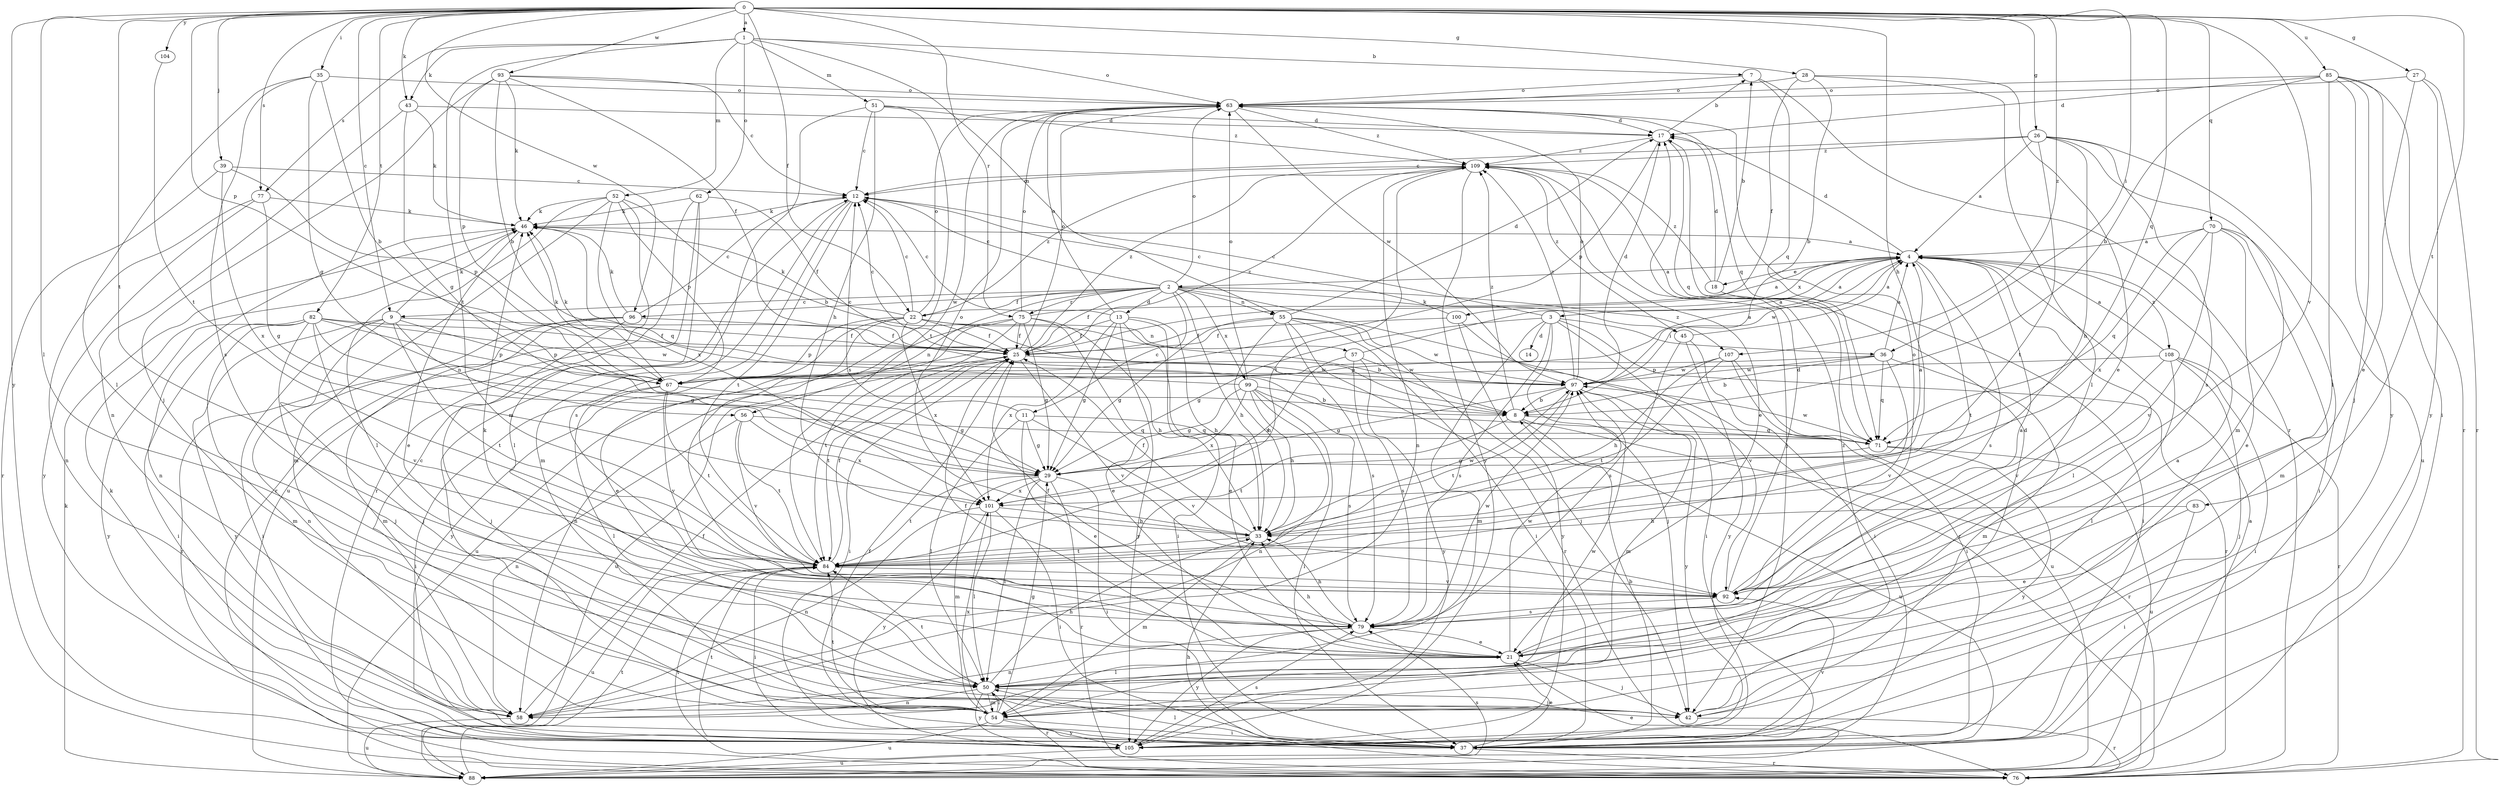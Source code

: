 strict digraph  {
0;
1;
2;
3;
4;
7;
8;
9;
11;
12;
13;
14;
17;
18;
21;
22;
25;
26;
27;
28;
29;
33;
35;
36;
37;
39;
42;
43;
45;
46;
50;
51;
52;
54;
55;
56;
57;
58;
62;
63;
67;
70;
71;
75;
76;
77;
79;
82;
83;
84;
85;
88;
92;
93;
96;
97;
99;
100;
101;
104;
105;
107;
108;
109;
0 -> 1  [label=a];
0 -> 9  [label=c];
0 -> 22  [label=f];
0 -> 26  [label=g];
0 -> 27  [label=g];
0 -> 28  [label=g];
0 -> 33  [label=h];
0 -> 35  [label=i];
0 -> 36  [label=i];
0 -> 39  [label=j];
0 -> 43  [label=k];
0 -> 50  [label=l];
0 -> 67  [label=p];
0 -> 70  [label=q];
0 -> 71  [label=q];
0 -> 75  [label=r];
0 -> 77  [label=s];
0 -> 82  [label=t];
0 -> 83  [label=t];
0 -> 84  [label=t];
0 -> 85  [label=u];
0 -> 92  [label=v];
0 -> 93  [label=w];
0 -> 96  [label=w];
0 -> 104  [label=y];
0 -> 105  [label=y];
0 -> 107  [label=z];
1 -> 7  [label=b];
1 -> 43  [label=k];
1 -> 51  [label=m];
1 -> 52  [label=m];
1 -> 55  [label=n];
1 -> 62  [label=o];
1 -> 63  [label=o];
1 -> 77  [label=s];
1 -> 84  [label=t];
2 -> 9  [label=c];
2 -> 11  [label=c];
2 -> 12  [label=c];
2 -> 13  [label=d];
2 -> 22  [label=f];
2 -> 25  [label=f];
2 -> 33  [label=h];
2 -> 45  [label=k];
2 -> 55  [label=n];
2 -> 56  [label=n];
2 -> 63  [label=o];
2 -> 75  [label=r];
2 -> 76  [label=r];
2 -> 96  [label=w];
2 -> 99  [label=x];
2 -> 107  [label=z];
3 -> 12  [label=c];
3 -> 14  [label=d];
3 -> 29  [label=g];
3 -> 36  [label=i];
3 -> 37  [label=i];
3 -> 42  [label=j];
3 -> 54  [label=m];
3 -> 76  [label=r];
3 -> 79  [label=s];
4 -> 2  [label=a];
4 -> 3  [label=a];
4 -> 17  [label=d];
4 -> 18  [label=e];
4 -> 50  [label=l];
4 -> 79  [label=s];
4 -> 84  [label=t];
4 -> 97  [label=w];
4 -> 100  [label=x];
4 -> 108  [label=z];
7 -> 63  [label=o];
7 -> 71  [label=q];
7 -> 76  [label=r];
8 -> 71  [label=q];
8 -> 76  [label=r];
8 -> 84  [label=t];
8 -> 88  [label=u];
8 -> 109  [label=z];
9 -> 25  [label=f];
9 -> 37  [label=i];
9 -> 42  [label=j];
9 -> 46  [label=k];
9 -> 56  [label=n];
9 -> 67  [label=p];
9 -> 84  [label=t];
9 -> 105  [label=y];
11 -> 12  [label=c];
11 -> 21  [label=e];
11 -> 29  [label=g];
11 -> 50  [label=l];
11 -> 71  [label=q];
11 -> 92  [label=v];
12 -> 46  [label=k];
12 -> 54  [label=m];
12 -> 79  [label=s];
12 -> 84  [label=t];
13 -> 12  [label=c];
13 -> 21  [label=e];
13 -> 25  [label=f];
13 -> 29  [label=g];
13 -> 33  [label=h];
13 -> 37  [label=i];
13 -> 63  [label=o];
13 -> 101  [label=x];
13 -> 105  [label=y];
17 -> 7  [label=b];
17 -> 67  [label=p];
17 -> 71  [label=q];
17 -> 109  [label=z];
18 -> 7  [label=b];
18 -> 17  [label=d];
18 -> 37  [label=i];
18 -> 109  [label=z];
21 -> 4  [label=a];
21 -> 25  [label=f];
21 -> 33  [label=h];
21 -> 42  [label=j];
21 -> 50  [label=l];
21 -> 97  [label=w];
22 -> 8  [label=b];
22 -> 12  [label=c];
22 -> 21  [label=e];
22 -> 25  [label=f];
22 -> 46  [label=k];
22 -> 57  [label=n];
22 -> 63  [label=o];
22 -> 67  [label=p];
22 -> 101  [label=x];
22 -> 105  [label=y];
22 -> 109  [label=z];
25 -> 12  [label=c];
25 -> 37  [label=i];
25 -> 63  [label=o];
25 -> 84  [label=t];
25 -> 88  [label=u];
25 -> 92  [label=v];
25 -> 97  [label=w];
25 -> 109  [label=z];
26 -> 4  [label=a];
26 -> 12  [label=c];
26 -> 33  [label=h];
26 -> 54  [label=m];
26 -> 79  [label=s];
26 -> 84  [label=t];
26 -> 88  [label=u];
26 -> 109  [label=z];
27 -> 21  [label=e];
27 -> 63  [label=o];
27 -> 76  [label=r];
27 -> 105  [label=y];
28 -> 8  [label=b];
28 -> 21  [label=e];
28 -> 25  [label=f];
28 -> 50  [label=l];
28 -> 63  [label=o];
29 -> 4  [label=a];
29 -> 37  [label=i];
29 -> 50  [label=l];
29 -> 54  [label=m];
29 -> 76  [label=r];
29 -> 84  [label=t];
29 -> 101  [label=x];
33 -> 25  [label=f];
33 -> 54  [label=m];
33 -> 63  [label=o];
33 -> 84  [label=t];
33 -> 97  [label=w];
35 -> 8  [label=b];
35 -> 29  [label=g];
35 -> 50  [label=l];
35 -> 63  [label=o];
35 -> 79  [label=s];
36 -> 4  [label=a];
36 -> 8  [label=b];
36 -> 54  [label=m];
36 -> 67  [label=p];
36 -> 71  [label=q];
36 -> 92  [label=v];
36 -> 97  [label=w];
37 -> 8  [label=b];
37 -> 21  [label=e];
37 -> 25  [label=f];
37 -> 50  [label=l];
37 -> 76  [label=r];
39 -> 12  [label=c];
39 -> 67  [label=p];
39 -> 76  [label=r];
39 -> 101  [label=x];
42 -> 17  [label=d];
42 -> 76  [label=r];
42 -> 109  [label=z];
43 -> 17  [label=d];
43 -> 29  [label=g];
43 -> 46  [label=k];
43 -> 58  [label=n];
45 -> 4  [label=a];
45 -> 37  [label=i];
45 -> 79  [label=s];
45 -> 105  [label=y];
45 -> 109  [label=z];
46 -> 4  [label=a];
46 -> 21  [label=e];
46 -> 58  [label=n];
46 -> 71  [label=q];
50 -> 33  [label=h];
50 -> 42  [label=j];
50 -> 54  [label=m];
50 -> 58  [label=n];
50 -> 76  [label=r];
50 -> 84  [label=t];
50 -> 105  [label=y];
51 -> 12  [label=c];
51 -> 17  [label=d];
51 -> 33  [label=h];
51 -> 54  [label=m];
51 -> 79  [label=s];
51 -> 109  [label=z];
52 -> 8  [label=b];
52 -> 46  [label=k];
52 -> 50  [label=l];
52 -> 54  [label=m];
52 -> 67  [label=p];
52 -> 76  [label=r];
52 -> 101  [label=x];
54 -> 29  [label=g];
54 -> 37  [label=i];
54 -> 50  [label=l];
54 -> 84  [label=t];
54 -> 88  [label=u];
54 -> 101  [label=x];
54 -> 105  [label=y];
55 -> 17  [label=d];
55 -> 25  [label=f];
55 -> 29  [label=g];
55 -> 33  [label=h];
55 -> 37  [label=i];
55 -> 42  [label=j];
55 -> 76  [label=r];
55 -> 79  [label=s];
55 -> 97  [label=w];
56 -> 58  [label=n];
56 -> 71  [label=q];
56 -> 84  [label=t];
56 -> 92  [label=v];
56 -> 101  [label=x];
57 -> 4  [label=a];
57 -> 79  [label=s];
57 -> 97  [label=w];
57 -> 101  [label=x];
57 -> 105  [label=y];
58 -> 12  [label=c];
58 -> 25  [label=f];
58 -> 88  [label=u];
58 -> 97  [label=w];
62 -> 25  [label=f];
62 -> 46  [label=k];
62 -> 50  [label=l];
62 -> 76  [label=r];
62 -> 88  [label=u];
63 -> 17  [label=d];
63 -> 71  [label=q];
63 -> 84  [label=t];
63 -> 97  [label=w];
63 -> 109  [label=z];
67 -> 4  [label=a];
67 -> 29  [label=g];
67 -> 37  [label=i];
67 -> 46  [label=k];
67 -> 50  [label=l];
67 -> 84  [label=t];
67 -> 92  [label=v];
67 -> 109  [label=z];
70 -> 4  [label=a];
70 -> 21  [label=e];
70 -> 37  [label=i];
70 -> 54  [label=m];
70 -> 71  [label=q];
70 -> 92  [label=v];
70 -> 101  [label=x];
71 -> 29  [label=g];
71 -> 88  [label=u];
71 -> 97  [label=w];
71 -> 105  [label=y];
75 -> 4  [label=a];
75 -> 21  [label=e];
75 -> 25  [label=f];
75 -> 29  [label=g];
75 -> 33  [label=h];
75 -> 58  [label=n];
75 -> 63  [label=o];
75 -> 84  [label=t];
75 -> 88  [label=u];
76 -> 33  [label=h];
76 -> 84  [label=t];
77 -> 29  [label=g];
77 -> 46  [label=k];
77 -> 58  [label=n];
77 -> 105  [label=y];
79 -> 21  [label=e];
79 -> 25  [label=f];
79 -> 33  [label=h];
79 -> 46  [label=k];
79 -> 58  [label=n];
79 -> 97  [label=w];
79 -> 105  [label=y];
82 -> 25  [label=f];
82 -> 29  [label=g];
82 -> 37  [label=i];
82 -> 42  [label=j];
82 -> 54  [label=m];
82 -> 67  [label=p];
82 -> 92  [label=v];
82 -> 97  [label=w];
82 -> 105  [label=y];
83 -> 21  [label=e];
83 -> 33  [label=h];
83 -> 37  [label=i];
84 -> 25  [label=f];
84 -> 37  [label=i];
84 -> 88  [label=u];
84 -> 92  [label=v];
85 -> 8  [label=b];
85 -> 17  [label=d];
85 -> 37  [label=i];
85 -> 42  [label=j];
85 -> 50  [label=l];
85 -> 63  [label=o];
85 -> 76  [label=r];
85 -> 105  [label=y];
88 -> 4  [label=a];
88 -> 21  [label=e];
88 -> 46  [label=k];
88 -> 79  [label=s];
88 -> 84  [label=t];
92 -> 4  [label=a];
92 -> 17  [label=d];
92 -> 63  [label=o];
92 -> 79  [label=s];
93 -> 8  [label=b];
93 -> 12  [label=c];
93 -> 25  [label=f];
93 -> 42  [label=j];
93 -> 46  [label=k];
93 -> 63  [label=o];
93 -> 67  [label=p];
96 -> 12  [label=c];
96 -> 25  [label=f];
96 -> 42  [label=j];
96 -> 46  [label=k];
96 -> 54  [label=m];
96 -> 58  [label=n];
96 -> 76  [label=r];
97 -> 8  [label=b];
97 -> 17  [label=d];
97 -> 29  [label=g];
97 -> 54  [label=m];
97 -> 63  [label=o];
97 -> 84  [label=t];
97 -> 105  [label=y];
97 -> 109  [label=z];
99 -> 8  [label=b];
99 -> 29  [label=g];
99 -> 33  [label=h];
99 -> 37  [label=i];
99 -> 46  [label=k];
99 -> 58  [label=n];
99 -> 63  [label=o];
99 -> 79  [label=s];
99 -> 101  [label=x];
100 -> 12  [label=c];
100 -> 25  [label=f];
100 -> 92  [label=v];
100 -> 105  [label=y];
101 -> 33  [label=h];
101 -> 37  [label=i];
101 -> 50  [label=l];
101 -> 58  [label=n];
101 -> 105  [label=y];
104 -> 84  [label=t];
105 -> 46  [label=k];
105 -> 79  [label=s];
105 -> 84  [label=t];
105 -> 88  [label=u];
105 -> 92  [label=v];
107 -> 33  [label=h];
107 -> 37  [label=i];
107 -> 84  [label=t];
107 -> 88  [label=u];
107 -> 97  [label=w];
108 -> 4  [label=a];
108 -> 37  [label=i];
108 -> 42  [label=j];
108 -> 50  [label=l];
108 -> 67  [label=p];
108 -> 76  [label=r];
108 -> 92  [label=v];
109 -> 12  [label=c];
109 -> 21  [label=e];
109 -> 42  [label=j];
109 -> 58  [label=n];
109 -> 84  [label=t];
109 -> 105  [label=y];
}
